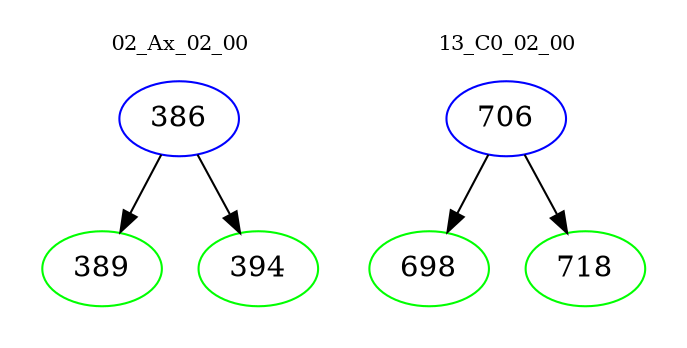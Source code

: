 digraph{
subgraph cluster_0 {
color = white
label = "02_Ax_02_00";
fontsize=10;
T0_386 [label="386", color="blue"]
T0_386 -> T0_389 [color="black"]
T0_389 [label="389", color="green"]
T0_386 -> T0_394 [color="black"]
T0_394 [label="394", color="green"]
}
subgraph cluster_1 {
color = white
label = "13_C0_02_00";
fontsize=10;
T1_706 [label="706", color="blue"]
T1_706 -> T1_698 [color="black"]
T1_698 [label="698", color="green"]
T1_706 -> T1_718 [color="black"]
T1_718 [label="718", color="green"]
}
}
